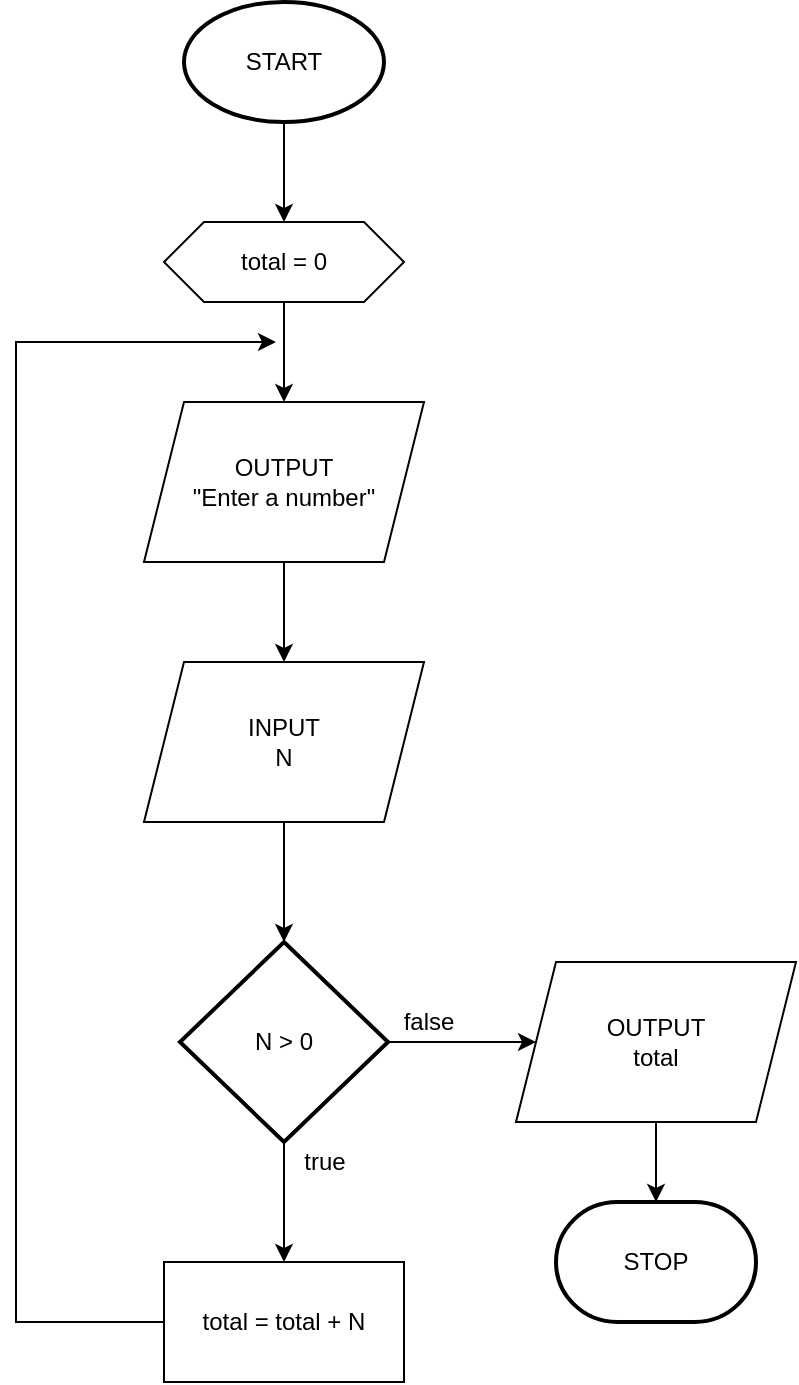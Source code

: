 <mxfile version="16.6.4" type="github">
  <diagram id="C5RBs43oDa-KdzZeNtuy" name="Page-1">
    <mxGraphModel dx="1234" dy="853" grid="1" gridSize="10" guides="1" tooltips="1" connect="1" arrows="1" fold="1" page="1" pageScale="1" pageWidth="827" pageHeight="1169" math="0" shadow="0">
      <root>
        <mxCell id="WIyWlLk6GJQsqaUBKTNV-0" />
        <mxCell id="WIyWlLk6GJQsqaUBKTNV-1" parent="WIyWlLk6GJQsqaUBKTNV-0" />
        <mxCell id="B7RJViAnRvPPnvJoPdGf-17" style="edgeStyle=orthogonalEdgeStyle;rounded=0;orthogonalLoop=1;jettySize=auto;html=1;entryX=0.5;entryY=0;entryDx=0;entryDy=0;" edge="1" parent="WIyWlLk6GJQsqaUBKTNV-1" source="B7RJViAnRvPPnvJoPdGf-1" target="B7RJViAnRvPPnvJoPdGf-3">
          <mxGeometry relative="1" as="geometry" />
        </mxCell>
        <mxCell id="B7RJViAnRvPPnvJoPdGf-1" value="START" style="strokeWidth=2;html=1;shape=mxgraph.flowchart.start_1;whiteSpace=wrap;" vertex="1" parent="WIyWlLk6GJQsqaUBKTNV-1">
          <mxGeometry x="364" y="50" width="100" height="60" as="geometry" />
        </mxCell>
        <mxCell id="B7RJViAnRvPPnvJoPdGf-16" style="edgeStyle=orthogonalEdgeStyle;rounded=0;orthogonalLoop=1;jettySize=auto;html=1;entryX=0.5;entryY=0;entryDx=0;entryDy=0;" edge="1" parent="WIyWlLk6GJQsqaUBKTNV-1" source="B7RJViAnRvPPnvJoPdGf-3" target="B7RJViAnRvPPnvJoPdGf-4">
          <mxGeometry relative="1" as="geometry" />
        </mxCell>
        <mxCell id="B7RJViAnRvPPnvJoPdGf-3" value="total = 0" style="shape=hexagon;perimeter=hexagonPerimeter2;whiteSpace=wrap;html=1;fixedSize=1;" vertex="1" parent="WIyWlLk6GJQsqaUBKTNV-1">
          <mxGeometry x="354" y="160" width="120" height="40" as="geometry" />
        </mxCell>
        <mxCell id="B7RJViAnRvPPnvJoPdGf-14" style="edgeStyle=orthogonalEdgeStyle;rounded=0;orthogonalLoop=1;jettySize=auto;html=1;" edge="1" parent="WIyWlLk6GJQsqaUBKTNV-1" source="B7RJViAnRvPPnvJoPdGf-4" target="B7RJViAnRvPPnvJoPdGf-5">
          <mxGeometry relative="1" as="geometry" />
        </mxCell>
        <mxCell id="B7RJViAnRvPPnvJoPdGf-4" value="OUTPUT&lt;br&gt;&quot;Enter a number&quot;" style="shape=parallelogram;perimeter=parallelogramPerimeter;whiteSpace=wrap;html=1;fixedSize=1;" vertex="1" parent="WIyWlLk6GJQsqaUBKTNV-1">
          <mxGeometry x="344" y="250" width="140" height="80" as="geometry" />
        </mxCell>
        <mxCell id="B7RJViAnRvPPnvJoPdGf-13" style="edgeStyle=orthogonalEdgeStyle;rounded=0;orthogonalLoop=1;jettySize=auto;html=1;entryX=0.5;entryY=0;entryDx=0;entryDy=0;entryPerimeter=0;" edge="1" parent="WIyWlLk6GJQsqaUBKTNV-1" source="B7RJViAnRvPPnvJoPdGf-5" target="B7RJViAnRvPPnvJoPdGf-6">
          <mxGeometry relative="1" as="geometry" />
        </mxCell>
        <mxCell id="B7RJViAnRvPPnvJoPdGf-5" value="INPUT&lt;br&gt;N" style="shape=parallelogram;perimeter=parallelogramPerimeter;whiteSpace=wrap;html=1;fixedSize=1;" vertex="1" parent="WIyWlLk6GJQsqaUBKTNV-1">
          <mxGeometry x="344" y="380" width="140" height="80" as="geometry" />
        </mxCell>
        <mxCell id="B7RJViAnRvPPnvJoPdGf-11" style="edgeStyle=orthogonalEdgeStyle;rounded=0;orthogonalLoop=1;jettySize=auto;html=1;entryX=0.5;entryY=0;entryDx=0;entryDy=0;" edge="1" parent="WIyWlLk6GJQsqaUBKTNV-1" source="B7RJViAnRvPPnvJoPdGf-6" target="B7RJViAnRvPPnvJoPdGf-9">
          <mxGeometry relative="1" as="geometry" />
        </mxCell>
        <mxCell id="B7RJViAnRvPPnvJoPdGf-12" style="edgeStyle=orthogonalEdgeStyle;rounded=0;orthogonalLoop=1;jettySize=auto;html=1;" edge="1" parent="WIyWlLk6GJQsqaUBKTNV-1" source="B7RJViAnRvPPnvJoPdGf-6" target="B7RJViAnRvPPnvJoPdGf-7">
          <mxGeometry relative="1" as="geometry" />
        </mxCell>
        <mxCell id="B7RJViAnRvPPnvJoPdGf-6" value="N &amp;gt; 0" style="strokeWidth=2;html=1;shape=mxgraph.flowchart.decision;whiteSpace=wrap;" vertex="1" parent="WIyWlLk6GJQsqaUBKTNV-1">
          <mxGeometry x="362" y="520" width="104" height="100" as="geometry" />
        </mxCell>
        <mxCell id="B7RJViAnRvPPnvJoPdGf-10" style="edgeStyle=orthogonalEdgeStyle;rounded=0;orthogonalLoop=1;jettySize=auto;html=1;entryX=0.5;entryY=0;entryDx=0;entryDy=0;entryPerimeter=0;" edge="1" parent="WIyWlLk6GJQsqaUBKTNV-1" source="B7RJViAnRvPPnvJoPdGf-7" target="B7RJViAnRvPPnvJoPdGf-8">
          <mxGeometry relative="1" as="geometry" />
        </mxCell>
        <mxCell id="B7RJViAnRvPPnvJoPdGf-7" value="OUTPUT&lt;br&gt;total" style="shape=parallelogram;perimeter=parallelogramPerimeter;whiteSpace=wrap;html=1;fixedSize=1;" vertex="1" parent="WIyWlLk6GJQsqaUBKTNV-1">
          <mxGeometry x="530" y="530" width="140" height="80" as="geometry" />
        </mxCell>
        <mxCell id="B7RJViAnRvPPnvJoPdGf-8" value="STOP" style="strokeWidth=2;html=1;shape=mxgraph.flowchart.terminator;whiteSpace=wrap;" vertex="1" parent="WIyWlLk6GJQsqaUBKTNV-1">
          <mxGeometry x="550" y="650" width="100" height="60" as="geometry" />
        </mxCell>
        <mxCell id="B7RJViAnRvPPnvJoPdGf-19" style="edgeStyle=orthogonalEdgeStyle;rounded=0;orthogonalLoop=1;jettySize=auto;html=1;exitX=0;exitY=0.5;exitDx=0;exitDy=0;" edge="1" parent="WIyWlLk6GJQsqaUBKTNV-1" source="B7RJViAnRvPPnvJoPdGf-9">
          <mxGeometry relative="1" as="geometry">
            <mxPoint x="410" y="220" as="targetPoint" />
            <Array as="points">
              <mxPoint x="280" y="710" />
              <mxPoint x="280" y="220" />
            </Array>
          </mxGeometry>
        </mxCell>
        <mxCell id="B7RJViAnRvPPnvJoPdGf-9" value="total = total + N" style="rounded=0;whiteSpace=wrap;html=1;" vertex="1" parent="WIyWlLk6GJQsqaUBKTNV-1">
          <mxGeometry x="354" y="680" width="120" height="60" as="geometry" />
        </mxCell>
        <mxCell id="B7RJViAnRvPPnvJoPdGf-20" value="false" style="text;html=1;align=center;verticalAlign=middle;resizable=0;points=[];autosize=1;strokeColor=none;fillColor=none;" vertex="1" parent="WIyWlLk6GJQsqaUBKTNV-1">
          <mxGeometry x="466" y="550" width="40" height="20" as="geometry" />
        </mxCell>
        <mxCell id="B7RJViAnRvPPnvJoPdGf-21" value="true" style="text;html=1;align=center;verticalAlign=middle;resizable=0;points=[];autosize=1;strokeColor=none;fillColor=none;" vertex="1" parent="WIyWlLk6GJQsqaUBKTNV-1">
          <mxGeometry x="414" y="620" width="40" height="20" as="geometry" />
        </mxCell>
      </root>
    </mxGraphModel>
  </diagram>
</mxfile>
